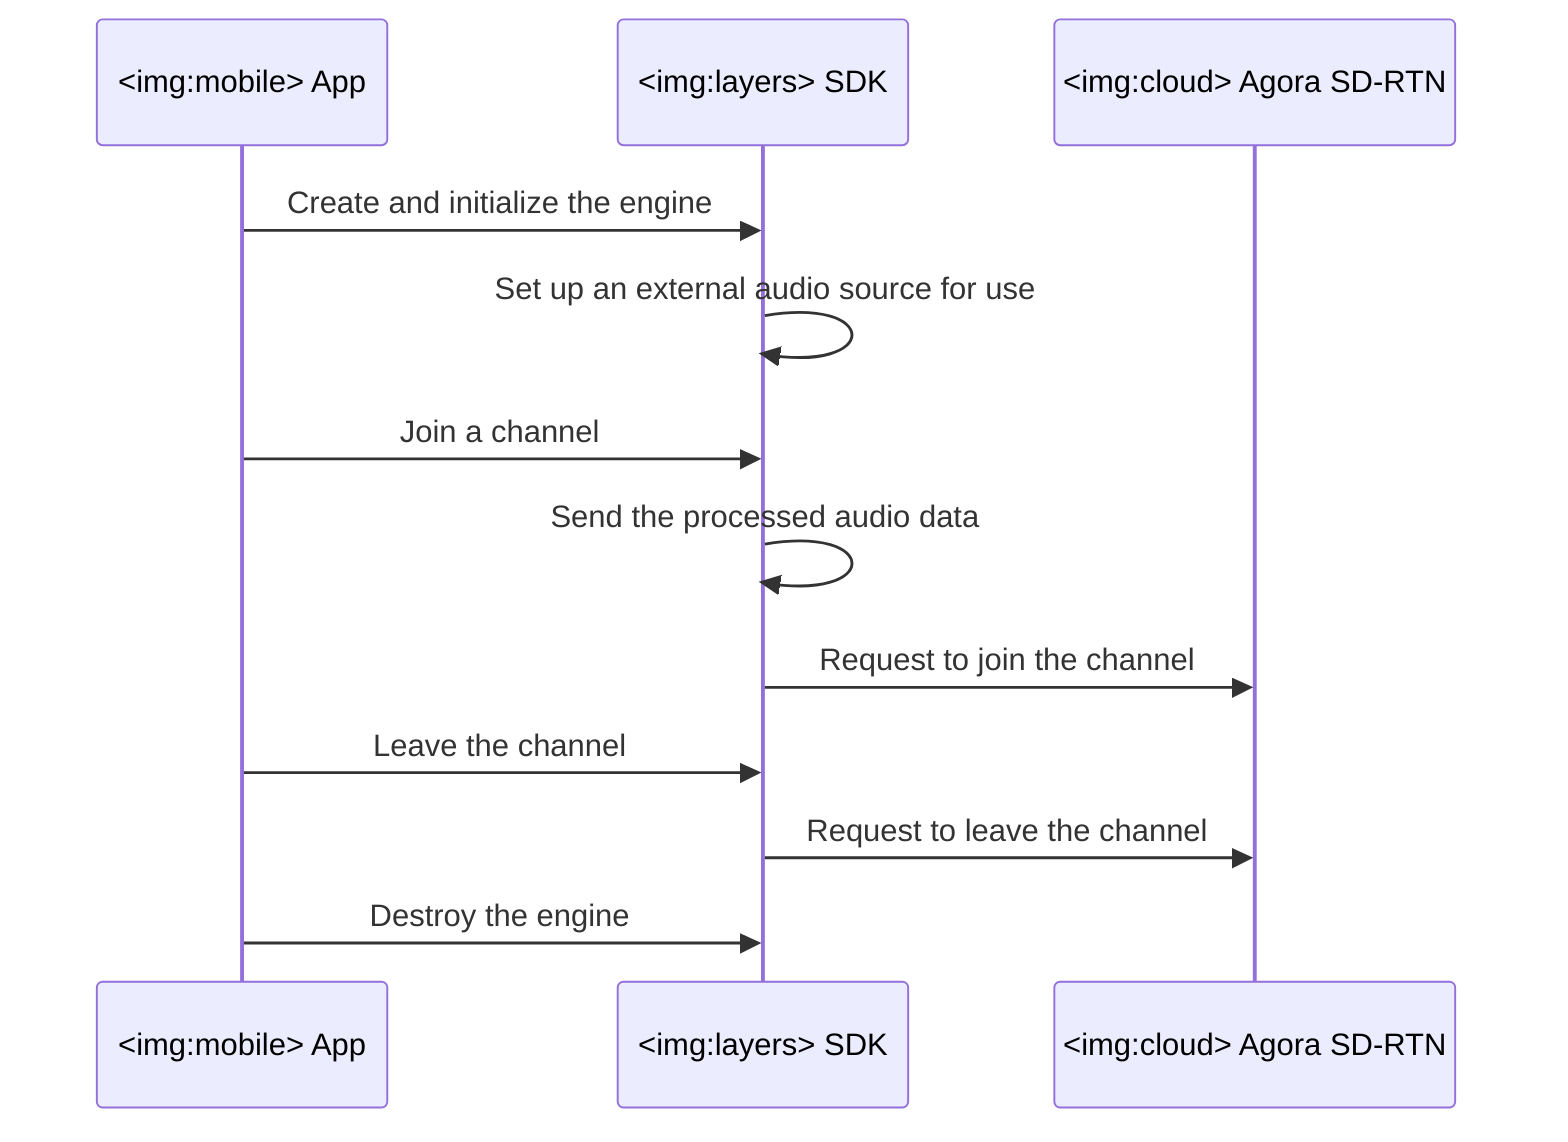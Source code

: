 sequenceDiagram
    participant App as <img:mobile> App
    participant SDK as <img:layers> SDK
    participant Agora as <img:cloud> Agora SD-RTN

    App ->> SDK : Create and initialize the engine
    SDK ->> SDK : Set up an external audio source for use
    App ->> SDK : Join a channel
    SDK ->> SDK : Send the processed audio data
    SDK ->> Agora : Request to join the channel
    App ->> SDK : Leave the channel
    SDK ->> Agora : Request to leave the channel
    App ->> SDK : Destroy the engine
